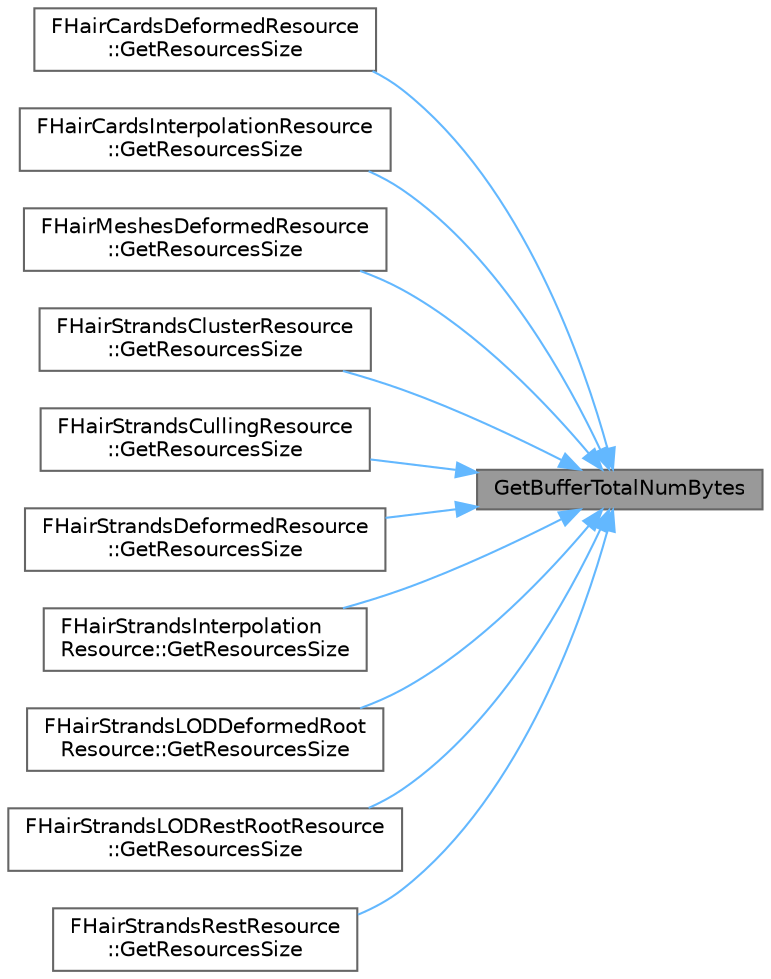 digraph "GetBufferTotalNumBytes"
{
 // INTERACTIVE_SVG=YES
 // LATEX_PDF_SIZE
  bgcolor="transparent";
  edge [fontname=Helvetica,fontsize=10,labelfontname=Helvetica,labelfontsize=10];
  node [fontname=Helvetica,fontsize=10,shape=box,height=0.2,width=0.4];
  rankdir="RL";
  Node1 [id="Node000001",label="GetBufferTotalNumBytes",height=0.2,width=0.4,color="gray40", fillcolor="grey60", style="filled", fontcolor="black",tooltip=" "];
  Node1 -> Node2 [id="edge1_Node000001_Node000002",dir="back",color="steelblue1",style="solid",tooltip=" "];
  Node2 [id="Node000002",label="FHairCardsDeformedResource\l::GetResourcesSize",height=0.2,width=0.4,color="grey40", fillcolor="white", style="filled",URL="$d5/df4/structFHairCardsDeformedResource.html#a5afd949d88ec11bff17ec895bcd9fd4c",tooltip=" "];
  Node1 -> Node3 [id="edge2_Node000001_Node000003",dir="back",color="steelblue1",style="solid",tooltip=" "];
  Node3 [id="Node000003",label="FHairCardsInterpolationResource\l::GetResourcesSize",height=0.2,width=0.4,color="grey40", fillcolor="white", style="filled",URL="$d5/d40/structFHairCardsInterpolationResource.html#a47f2c8e84bee0626f6e00d638fe8b0f3",tooltip=" "];
  Node1 -> Node4 [id="edge3_Node000001_Node000004",dir="back",color="steelblue1",style="solid",tooltip=" "];
  Node4 [id="Node000004",label="FHairMeshesDeformedResource\l::GetResourcesSize",height=0.2,width=0.4,color="grey40", fillcolor="white", style="filled",URL="$dd/dfe/structFHairMeshesDeformedResource.html#a6e8b6e1d4208b128683e2d62d0ffaed8",tooltip=" "];
  Node1 -> Node5 [id="edge4_Node000001_Node000005",dir="back",color="steelblue1",style="solid",tooltip=" "];
  Node5 [id="Node000005",label="FHairStrandsClusterResource\l::GetResourcesSize",height=0.2,width=0.4,color="grey40", fillcolor="white", style="filled",URL="$d3/dd4/structFHairStrandsClusterResource.html#a9fdc27a5006327cde4954cb3031172ec",tooltip=" "];
  Node1 -> Node6 [id="edge5_Node000001_Node000006",dir="back",color="steelblue1",style="solid",tooltip=" "];
  Node6 [id="Node000006",label="FHairStrandsCullingResource\l::GetResourcesSize",height=0.2,width=0.4,color="grey40", fillcolor="white", style="filled",URL="$d0/d5b/structFHairStrandsCullingResource.html#a170aeea52b89af34712a121704cfe5cc",tooltip=" "];
  Node1 -> Node7 [id="edge6_Node000001_Node000007",dir="back",color="steelblue1",style="solid",tooltip=" "];
  Node7 [id="Node000007",label="FHairStrandsDeformedResource\l::GetResourcesSize",height=0.2,width=0.4,color="grey40", fillcolor="white", style="filled",URL="$d5/de5/structFHairStrandsDeformedResource.html#a769d0de315af75105796569bcae3779f",tooltip=" "];
  Node1 -> Node8 [id="edge7_Node000001_Node000008",dir="back",color="steelblue1",style="solid",tooltip=" "];
  Node8 [id="Node000008",label="FHairStrandsInterpolation\lResource::GetResourcesSize",height=0.2,width=0.4,color="grey40", fillcolor="white", style="filled",URL="$d0/dd3/structFHairStrandsInterpolationResource.html#a9dbdb7a1097c254571c0f7e4cc013d9b",tooltip=" "];
  Node1 -> Node9 [id="edge8_Node000001_Node000009",dir="back",color="steelblue1",style="solid",tooltip=" "];
  Node9 [id="Node000009",label="FHairStrandsLODDeformedRoot\lResource::GetResourcesSize",height=0.2,width=0.4,color="grey40", fillcolor="white", style="filled",URL="$d3/d12/structFHairStrandsLODDeformedRootResource.html#a3f4519b837a10fb0092871097ef39c08",tooltip=" "];
  Node1 -> Node10 [id="edge9_Node000001_Node000010",dir="back",color="steelblue1",style="solid",tooltip=" "];
  Node10 [id="Node000010",label="FHairStrandsLODRestRootResource\l::GetResourcesSize",height=0.2,width=0.4,color="grey40", fillcolor="white", style="filled",URL="$d8/d94/structFHairStrandsLODRestRootResource.html#a2fa581aa824f32325c150bbeb4c1fd0f",tooltip=" "];
  Node1 -> Node11 [id="edge10_Node000001_Node000011",dir="back",color="steelblue1",style="solid",tooltip=" "];
  Node11 [id="Node000011",label="FHairStrandsRestResource\l::GetResourcesSize",height=0.2,width=0.4,color="grey40", fillcolor="white", style="filled",URL="$d4/d66/structFHairStrandsRestResource.html#a83c7f1f182af1114f6713381fadbf45e",tooltip=" "];
}
